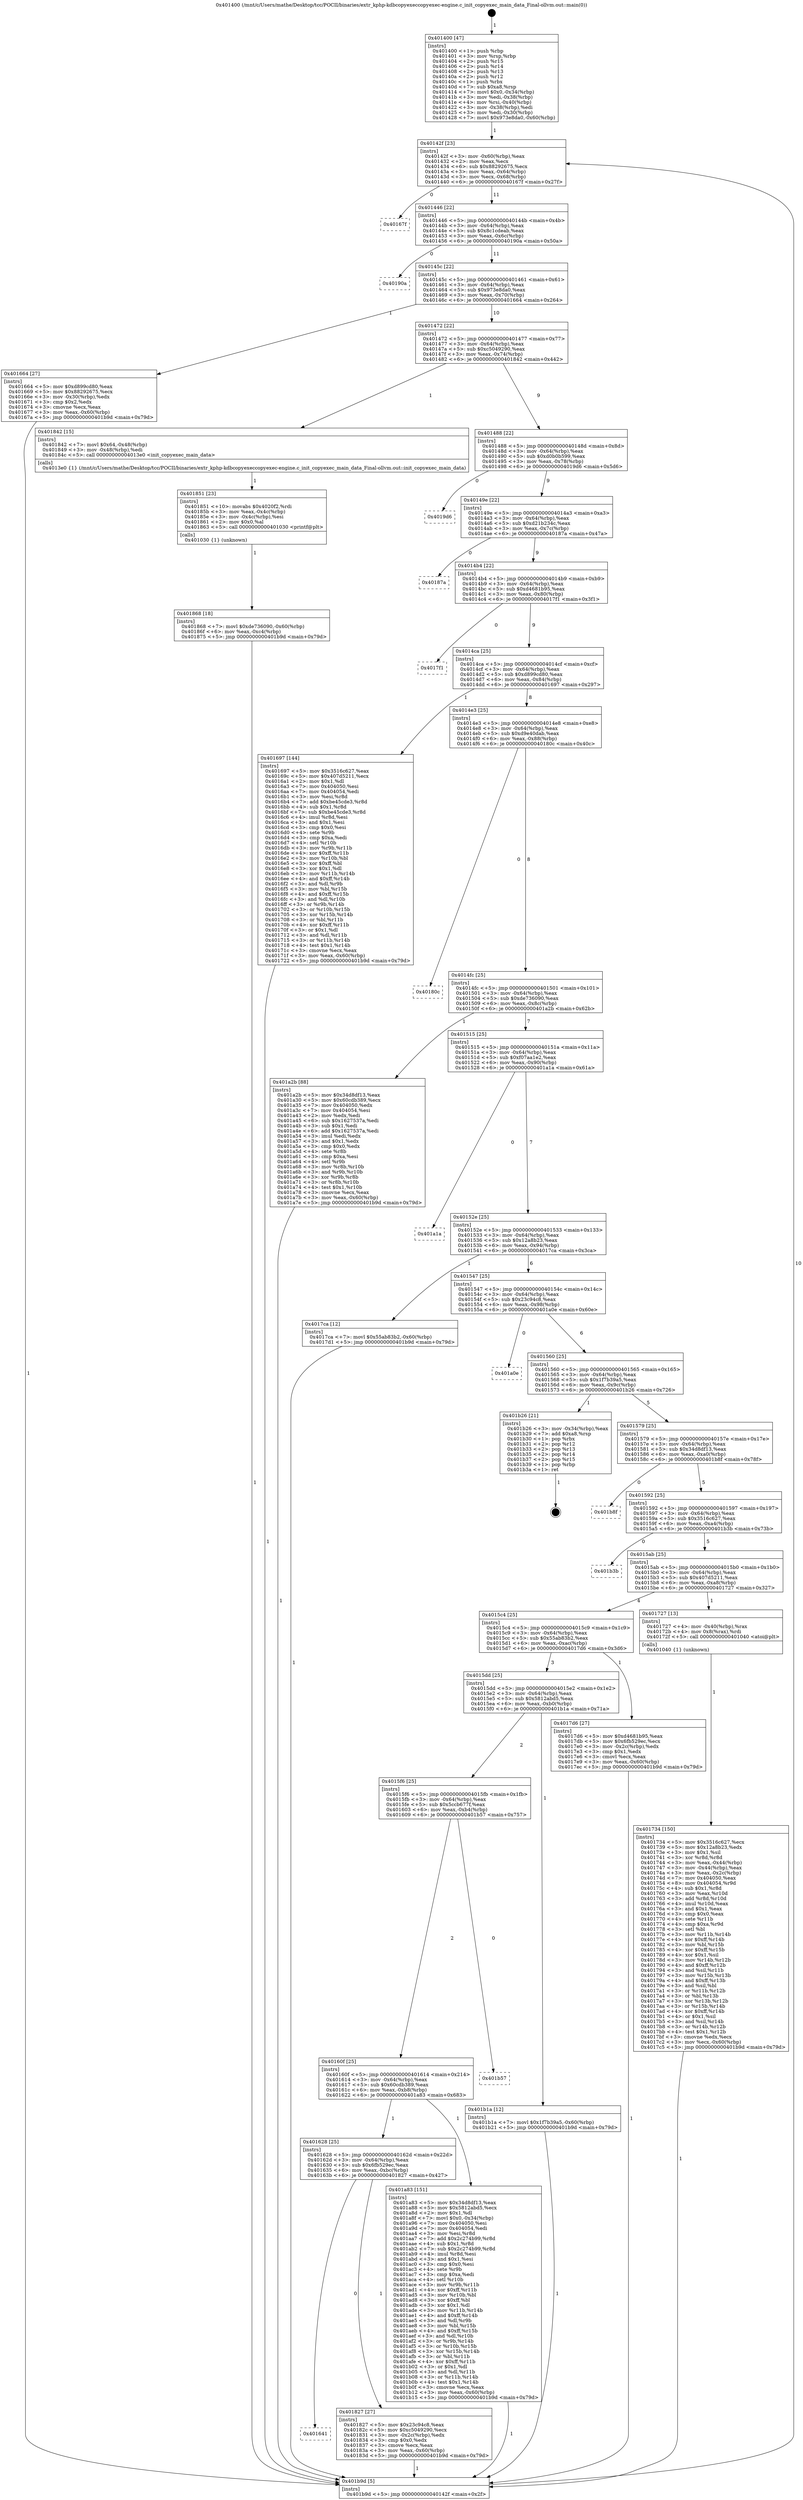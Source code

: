 digraph "0x401400" {
  label = "0x401400 (/mnt/c/Users/mathe/Desktop/tcc/POCII/binaries/extr_kphp-kdbcopyexeccopyexec-engine.c_init_copyexec_main_data_Final-ollvm.out::main(0))"
  labelloc = "t"
  node[shape=record]

  Entry [label="",width=0.3,height=0.3,shape=circle,fillcolor=black,style=filled]
  "0x40142f" [label="{
     0x40142f [23]\l
     | [instrs]\l
     &nbsp;&nbsp;0x40142f \<+3\>: mov -0x60(%rbp),%eax\l
     &nbsp;&nbsp;0x401432 \<+2\>: mov %eax,%ecx\l
     &nbsp;&nbsp;0x401434 \<+6\>: sub $0x88292675,%ecx\l
     &nbsp;&nbsp;0x40143a \<+3\>: mov %eax,-0x64(%rbp)\l
     &nbsp;&nbsp;0x40143d \<+3\>: mov %ecx,-0x68(%rbp)\l
     &nbsp;&nbsp;0x401440 \<+6\>: je 000000000040167f \<main+0x27f\>\l
  }"]
  "0x40167f" [label="{
     0x40167f\l
  }", style=dashed]
  "0x401446" [label="{
     0x401446 [22]\l
     | [instrs]\l
     &nbsp;&nbsp;0x401446 \<+5\>: jmp 000000000040144b \<main+0x4b\>\l
     &nbsp;&nbsp;0x40144b \<+3\>: mov -0x64(%rbp),%eax\l
     &nbsp;&nbsp;0x40144e \<+5\>: sub $0x8c1cdeab,%eax\l
     &nbsp;&nbsp;0x401453 \<+3\>: mov %eax,-0x6c(%rbp)\l
     &nbsp;&nbsp;0x401456 \<+6\>: je 000000000040190a \<main+0x50a\>\l
  }"]
  Exit [label="",width=0.3,height=0.3,shape=circle,fillcolor=black,style=filled,peripheries=2]
  "0x40190a" [label="{
     0x40190a\l
  }", style=dashed]
  "0x40145c" [label="{
     0x40145c [22]\l
     | [instrs]\l
     &nbsp;&nbsp;0x40145c \<+5\>: jmp 0000000000401461 \<main+0x61\>\l
     &nbsp;&nbsp;0x401461 \<+3\>: mov -0x64(%rbp),%eax\l
     &nbsp;&nbsp;0x401464 \<+5\>: sub $0x973e8da0,%eax\l
     &nbsp;&nbsp;0x401469 \<+3\>: mov %eax,-0x70(%rbp)\l
     &nbsp;&nbsp;0x40146c \<+6\>: je 0000000000401664 \<main+0x264\>\l
  }"]
  "0x401868" [label="{
     0x401868 [18]\l
     | [instrs]\l
     &nbsp;&nbsp;0x401868 \<+7\>: movl $0xde736090,-0x60(%rbp)\l
     &nbsp;&nbsp;0x40186f \<+6\>: mov %eax,-0xc4(%rbp)\l
     &nbsp;&nbsp;0x401875 \<+5\>: jmp 0000000000401b9d \<main+0x79d\>\l
  }"]
  "0x401664" [label="{
     0x401664 [27]\l
     | [instrs]\l
     &nbsp;&nbsp;0x401664 \<+5\>: mov $0xd899cd80,%eax\l
     &nbsp;&nbsp;0x401669 \<+5\>: mov $0x88292675,%ecx\l
     &nbsp;&nbsp;0x40166e \<+3\>: mov -0x30(%rbp),%edx\l
     &nbsp;&nbsp;0x401671 \<+3\>: cmp $0x2,%edx\l
     &nbsp;&nbsp;0x401674 \<+3\>: cmovne %ecx,%eax\l
     &nbsp;&nbsp;0x401677 \<+3\>: mov %eax,-0x60(%rbp)\l
     &nbsp;&nbsp;0x40167a \<+5\>: jmp 0000000000401b9d \<main+0x79d\>\l
  }"]
  "0x401472" [label="{
     0x401472 [22]\l
     | [instrs]\l
     &nbsp;&nbsp;0x401472 \<+5\>: jmp 0000000000401477 \<main+0x77\>\l
     &nbsp;&nbsp;0x401477 \<+3\>: mov -0x64(%rbp),%eax\l
     &nbsp;&nbsp;0x40147a \<+5\>: sub $0xc5049290,%eax\l
     &nbsp;&nbsp;0x40147f \<+3\>: mov %eax,-0x74(%rbp)\l
     &nbsp;&nbsp;0x401482 \<+6\>: je 0000000000401842 \<main+0x442\>\l
  }"]
  "0x401b9d" [label="{
     0x401b9d [5]\l
     | [instrs]\l
     &nbsp;&nbsp;0x401b9d \<+5\>: jmp 000000000040142f \<main+0x2f\>\l
  }"]
  "0x401400" [label="{
     0x401400 [47]\l
     | [instrs]\l
     &nbsp;&nbsp;0x401400 \<+1\>: push %rbp\l
     &nbsp;&nbsp;0x401401 \<+3\>: mov %rsp,%rbp\l
     &nbsp;&nbsp;0x401404 \<+2\>: push %r15\l
     &nbsp;&nbsp;0x401406 \<+2\>: push %r14\l
     &nbsp;&nbsp;0x401408 \<+2\>: push %r13\l
     &nbsp;&nbsp;0x40140a \<+2\>: push %r12\l
     &nbsp;&nbsp;0x40140c \<+1\>: push %rbx\l
     &nbsp;&nbsp;0x40140d \<+7\>: sub $0xa8,%rsp\l
     &nbsp;&nbsp;0x401414 \<+7\>: movl $0x0,-0x34(%rbp)\l
     &nbsp;&nbsp;0x40141b \<+3\>: mov %edi,-0x38(%rbp)\l
     &nbsp;&nbsp;0x40141e \<+4\>: mov %rsi,-0x40(%rbp)\l
     &nbsp;&nbsp;0x401422 \<+3\>: mov -0x38(%rbp),%edi\l
     &nbsp;&nbsp;0x401425 \<+3\>: mov %edi,-0x30(%rbp)\l
     &nbsp;&nbsp;0x401428 \<+7\>: movl $0x973e8da0,-0x60(%rbp)\l
  }"]
  "0x401851" [label="{
     0x401851 [23]\l
     | [instrs]\l
     &nbsp;&nbsp;0x401851 \<+10\>: movabs $0x4020f2,%rdi\l
     &nbsp;&nbsp;0x40185b \<+3\>: mov %eax,-0x4c(%rbp)\l
     &nbsp;&nbsp;0x40185e \<+3\>: mov -0x4c(%rbp),%esi\l
     &nbsp;&nbsp;0x401861 \<+2\>: mov $0x0,%al\l
     &nbsp;&nbsp;0x401863 \<+5\>: call 0000000000401030 \<printf@plt\>\l
     | [calls]\l
     &nbsp;&nbsp;0x401030 \{1\} (unknown)\l
  }"]
  "0x401842" [label="{
     0x401842 [15]\l
     | [instrs]\l
     &nbsp;&nbsp;0x401842 \<+7\>: movl $0x64,-0x48(%rbp)\l
     &nbsp;&nbsp;0x401849 \<+3\>: mov -0x48(%rbp),%edi\l
     &nbsp;&nbsp;0x40184c \<+5\>: call 00000000004013e0 \<init_copyexec_main_data\>\l
     | [calls]\l
     &nbsp;&nbsp;0x4013e0 \{1\} (/mnt/c/Users/mathe/Desktop/tcc/POCII/binaries/extr_kphp-kdbcopyexeccopyexec-engine.c_init_copyexec_main_data_Final-ollvm.out::init_copyexec_main_data)\l
  }"]
  "0x401488" [label="{
     0x401488 [22]\l
     | [instrs]\l
     &nbsp;&nbsp;0x401488 \<+5\>: jmp 000000000040148d \<main+0x8d\>\l
     &nbsp;&nbsp;0x40148d \<+3\>: mov -0x64(%rbp),%eax\l
     &nbsp;&nbsp;0x401490 \<+5\>: sub $0xd0b0b599,%eax\l
     &nbsp;&nbsp;0x401495 \<+3\>: mov %eax,-0x78(%rbp)\l
     &nbsp;&nbsp;0x401498 \<+6\>: je 00000000004019d6 \<main+0x5d6\>\l
  }"]
  "0x401641" [label="{
     0x401641\l
  }", style=dashed]
  "0x4019d6" [label="{
     0x4019d6\l
  }", style=dashed]
  "0x40149e" [label="{
     0x40149e [22]\l
     | [instrs]\l
     &nbsp;&nbsp;0x40149e \<+5\>: jmp 00000000004014a3 \<main+0xa3\>\l
     &nbsp;&nbsp;0x4014a3 \<+3\>: mov -0x64(%rbp),%eax\l
     &nbsp;&nbsp;0x4014a6 \<+5\>: sub $0xd21b234c,%eax\l
     &nbsp;&nbsp;0x4014ab \<+3\>: mov %eax,-0x7c(%rbp)\l
     &nbsp;&nbsp;0x4014ae \<+6\>: je 000000000040187a \<main+0x47a\>\l
  }"]
  "0x401827" [label="{
     0x401827 [27]\l
     | [instrs]\l
     &nbsp;&nbsp;0x401827 \<+5\>: mov $0x23c94c8,%eax\l
     &nbsp;&nbsp;0x40182c \<+5\>: mov $0xc5049290,%ecx\l
     &nbsp;&nbsp;0x401831 \<+3\>: mov -0x2c(%rbp),%edx\l
     &nbsp;&nbsp;0x401834 \<+3\>: cmp $0x0,%edx\l
     &nbsp;&nbsp;0x401837 \<+3\>: cmove %ecx,%eax\l
     &nbsp;&nbsp;0x40183a \<+3\>: mov %eax,-0x60(%rbp)\l
     &nbsp;&nbsp;0x40183d \<+5\>: jmp 0000000000401b9d \<main+0x79d\>\l
  }"]
  "0x40187a" [label="{
     0x40187a\l
  }", style=dashed]
  "0x4014b4" [label="{
     0x4014b4 [22]\l
     | [instrs]\l
     &nbsp;&nbsp;0x4014b4 \<+5\>: jmp 00000000004014b9 \<main+0xb9\>\l
     &nbsp;&nbsp;0x4014b9 \<+3\>: mov -0x64(%rbp),%eax\l
     &nbsp;&nbsp;0x4014bc \<+5\>: sub $0xd4681b95,%eax\l
     &nbsp;&nbsp;0x4014c1 \<+3\>: mov %eax,-0x80(%rbp)\l
     &nbsp;&nbsp;0x4014c4 \<+6\>: je 00000000004017f1 \<main+0x3f1\>\l
  }"]
  "0x401628" [label="{
     0x401628 [25]\l
     | [instrs]\l
     &nbsp;&nbsp;0x401628 \<+5\>: jmp 000000000040162d \<main+0x22d\>\l
     &nbsp;&nbsp;0x40162d \<+3\>: mov -0x64(%rbp),%eax\l
     &nbsp;&nbsp;0x401630 \<+5\>: sub $0x6fb529ec,%eax\l
     &nbsp;&nbsp;0x401635 \<+6\>: mov %eax,-0xbc(%rbp)\l
     &nbsp;&nbsp;0x40163b \<+6\>: je 0000000000401827 \<main+0x427\>\l
  }"]
  "0x4017f1" [label="{
     0x4017f1\l
  }", style=dashed]
  "0x4014ca" [label="{
     0x4014ca [25]\l
     | [instrs]\l
     &nbsp;&nbsp;0x4014ca \<+5\>: jmp 00000000004014cf \<main+0xcf\>\l
     &nbsp;&nbsp;0x4014cf \<+3\>: mov -0x64(%rbp),%eax\l
     &nbsp;&nbsp;0x4014d2 \<+5\>: sub $0xd899cd80,%eax\l
     &nbsp;&nbsp;0x4014d7 \<+6\>: mov %eax,-0x84(%rbp)\l
     &nbsp;&nbsp;0x4014dd \<+6\>: je 0000000000401697 \<main+0x297\>\l
  }"]
  "0x401a83" [label="{
     0x401a83 [151]\l
     | [instrs]\l
     &nbsp;&nbsp;0x401a83 \<+5\>: mov $0x34d8df13,%eax\l
     &nbsp;&nbsp;0x401a88 \<+5\>: mov $0x5812abd5,%ecx\l
     &nbsp;&nbsp;0x401a8d \<+2\>: mov $0x1,%dl\l
     &nbsp;&nbsp;0x401a8f \<+7\>: movl $0x0,-0x34(%rbp)\l
     &nbsp;&nbsp;0x401a96 \<+7\>: mov 0x404050,%esi\l
     &nbsp;&nbsp;0x401a9d \<+7\>: mov 0x404054,%edi\l
     &nbsp;&nbsp;0x401aa4 \<+3\>: mov %esi,%r8d\l
     &nbsp;&nbsp;0x401aa7 \<+7\>: add $0x2c274b99,%r8d\l
     &nbsp;&nbsp;0x401aae \<+4\>: sub $0x1,%r8d\l
     &nbsp;&nbsp;0x401ab2 \<+7\>: sub $0x2c274b99,%r8d\l
     &nbsp;&nbsp;0x401ab9 \<+4\>: imul %r8d,%esi\l
     &nbsp;&nbsp;0x401abd \<+3\>: and $0x1,%esi\l
     &nbsp;&nbsp;0x401ac0 \<+3\>: cmp $0x0,%esi\l
     &nbsp;&nbsp;0x401ac3 \<+4\>: sete %r9b\l
     &nbsp;&nbsp;0x401ac7 \<+3\>: cmp $0xa,%edi\l
     &nbsp;&nbsp;0x401aca \<+4\>: setl %r10b\l
     &nbsp;&nbsp;0x401ace \<+3\>: mov %r9b,%r11b\l
     &nbsp;&nbsp;0x401ad1 \<+4\>: xor $0xff,%r11b\l
     &nbsp;&nbsp;0x401ad5 \<+3\>: mov %r10b,%bl\l
     &nbsp;&nbsp;0x401ad8 \<+3\>: xor $0xff,%bl\l
     &nbsp;&nbsp;0x401adb \<+3\>: xor $0x1,%dl\l
     &nbsp;&nbsp;0x401ade \<+3\>: mov %r11b,%r14b\l
     &nbsp;&nbsp;0x401ae1 \<+4\>: and $0xff,%r14b\l
     &nbsp;&nbsp;0x401ae5 \<+3\>: and %dl,%r9b\l
     &nbsp;&nbsp;0x401ae8 \<+3\>: mov %bl,%r15b\l
     &nbsp;&nbsp;0x401aeb \<+4\>: and $0xff,%r15b\l
     &nbsp;&nbsp;0x401aef \<+3\>: and %dl,%r10b\l
     &nbsp;&nbsp;0x401af2 \<+3\>: or %r9b,%r14b\l
     &nbsp;&nbsp;0x401af5 \<+3\>: or %r10b,%r15b\l
     &nbsp;&nbsp;0x401af8 \<+3\>: xor %r15b,%r14b\l
     &nbsp;&nbsp;0x401afb \<+3\>: or %bl,%r11b\l
     &nbsp;&nbsp;0x401afe \<+4\>: xor $0xff,%r11b\l
     &nbsp;&nbsp;0x401b02 \<+3\>: or $0x1,%dl\l
     &nbsp;&nbsp;0x401b05 \<+3\>: and %dl,%r11b\l
     &nbsp;&nbsp;0x401b08 \<+3\>: or %r11b,%r14b\l
     &nbsp;&nbsp;0x401b0b \<+4\>: test $0x1,%r14b\l
     &nbsp;&nbsp;0x401b0f \<+3\>: cmovne %ecx,%eax\l
     &nbsp;&nbsp;0x401b12 \<+3\>: mov %eax,-0x60(%rbp)\l
     &nbsp;&nbsp;0x401b15 \<+5\>: jmp 0000000000401b9d \<main+0x79d\>\l
  }"]
  "0x401697" [label="{
     0x401697 [144]\l
     | [instrs]\l
     &nbsp;&nbsp;0x401697 \<+5\>: mov $0x3516c627,%eax\l
     &nbsp;&nbsp;0x40169c \<+5\>: mov $0x407d5211,%ecx\l
     &nbsp;&nbsp;0x4016a1 \<+2\>: mov $0x1,%dl\l
     &nbsp;&nbsp;0x4016a3 \<+7\>: mov 0x404050,%esi\l
     &nbsp;&nbsp;0x4016aa \<+7\>: mov 0x404054,%edi\l
     &nbsp;&nbsp;0x4016b1 \<+3\>: mov %esi,%r8d\l
     &nbsp;&nbsp;0x4016b4 \<+7\>: add $0xbe45cde3,%r8d\l
     &nbsp;&nbsp;0x4016bb \<+4\>: sub $0x1,%r8d\l
     &nbsp;&nbsp;0x4016bf \<+7\>: sub $0xbe45cde3,%r8d\l
     &nbsp;&nbsp;0x4016c6 \<+4\>: imul %r8d,%esi\l
     &nbsp;&nbsp;0x4016ca \<+3\>: and $0x1,%esi\l
     &nbsp;&nbsp;0x4016cd \<+3\>: cmp $0x0,%esi\l
     &nbsp;&nbsp;0x4016d0 \<+4\>: sete %r9b\l
     &nbsp;&nbsp;0x4016d4 \<+3\>: cmp $0xa,%edi\l
     &nbsp;&nbsp;0x4016d7 \<+4\>: setl %r10b\l
     &nbsp;&nbsp;0x4016db \<+3\>: mov %r9b,%r11b\l
     &nbsp;&nbsp;0x4016de \<+4\>: xor $0xff,%r11b\l
     &nbsp;&nbsp;0x4016e2 \<+3\>: mov %r10b,%bl\l
     &nbsp;&nbsp;0x4016e5 \<+3\>: xor $0xff,%bl\l
     &nbsp;&nbsp;0x4016e8 \<+3\>: xor $0x1,%dl\l
     &nbsp;&nbsp;0x4016eb \<+3\>: mov %r11b,%r14b\l
     &nbsp;&nbsp;0x4016ee \<+4\>: and $0xff,%r14b\l
     &nbsp;&nbsp;0x4016f2 \<+3\>: and %dl,%r9b\l
     &nbsp;&nbsp;0x4016f5 \<+3\>: mov %bl,%r15b\l
     &nbsp;&nbsp;0x4016f8 \<+4\>: and $0xff,%r15b\l
     &nbsp;&nbsp;0x4016fc \<+3\>: and %dl,%r10b\l
     &nbsp;&nbsp;0x4016ff \<+3\>: or %r9b,%r14b\l
     &nbsp;&nbsp;0x401702 \<+3\>: or %r10b,%r15b\l
     &nbsp;&nbsp;0x401705 \<+3\>: xor %r15b,%r14b\l
     &nbsp;&nbsp;0x401708 \<+3\>: or %bl,%r11b\l
     &nbsp;&nbsp;0x40170b \<+4\>: xor $0xff,%r11b\l
     &nbsp;&nbsp;0x40170f \<+3\>: or $0x1,%dl\l
     &nbsp;&nbsp;0x401712 \<+3\>: and %dl,%r11b\l
     &nbsp;&nbsp;0x401715 \<+3\>: or %r11b,%r14b\l
     &nbsp;&nbsp;0x401718 \<+4\>: test $0x1,%r14b\l
     &nbsp;&nbsp;0x40171c \<+3\>: cmovne %ecx,%eax\l
     &nbsp;&nbsp;0x40171f \<+3\>: mov %eax,-0x60(%rbp)\l
     &nbsp;&nbsp;0x401722 \<+5\>: jmp 0000000000401b9d \<main+0x79d\>\l
  }"]
  "0x4014e3" [label="{
     0x4014e3 [25]\l
     | [instrs]\l
     &nbsp;&nbsp;0x4014e3 \<+5\>: jmp 00000000004014e8 \<main+0xe8\>\l
     &nbsp;&nbsp;0x4014e8 \<+3\>: mov -0x64(%rbp),%eax\l
     &nbsp;&nbsp;0x4014eb \<+5\>: sub $0xd9e40dab,%eax\l
     &nbsp;&nbsp;0x4014f0 \<+6\>: mov %eax,-0x88(%rbp)\l
     &nbsp;&nbsp;0x4014f6 \<+6\>: je 000000000040180c \<main+0x40c\>\l
  }"]
  "0x40160f" [label="{
     0x40160f [25]\l
     | [instrs]\l
     &nbsp;&nbsp;0x40160f \<+5\>: jmp 0000000000401614 \<main+0x214\>\l
     &nbsp;&nbsp;0x401614 \<+3\>: mov -0x64(%rbp),%eax\l
     &nbsp;&nbsp;0x401617 \<+5\>: sub $0x60cdb389,%eax\l
     &nbsp;&nbsp;0x40161c \<+6\>: mov %eax,-0xb8(%rbp)\l
     &nbsp;&nbsp;0x401622 \<+6\>: je 0000000000401a83 \<main+0x683\>\l
  }"]
  "0x40180c" [label="{
     0x40180c\l
  }", style=dashed]
  "0x4014fc" [label="{
     0x4014fc [25]\l
     | [instrs]\l
     &nbsp;&nbsp;0x4014fc \<+5\>: jmp 0000000000401501 \<main+0x101\>\l
     &nbsp;&nbsp;0x401501 \<+3\>: mov -0x64(%rbp),%eax\l
     &nbsp;&nbsp;0x401504 \<+5\>: sub $0xde736090,%eax\l
     &nbsp;&nbsp;0x401509 \<+6\>: mov %eax,-0x8c(%rbp)\l
     &nbsp;&nbsp;0x40150f \<+6\>: je 0000000000401a2b \<main+0x62b\>\l
  }"]
  "0x401b57" [label="{
     0x401b57\l
  }", style=dashed]
  "0x401a2b" [label="{
     0x401a2b [88]\l
     | [instrs]\l
     &nbsp;&nbsp;0x401a2b \<+5\>: mov $0x34d8df13,%eax\l
     &nbsp;&nbsp;0x401a30 \<+5\>: mov $0x60cdb389,%ecx\l
     &nbsp;&nbsp;0x401a35 \<+7\>: mov 0x404050,%edx\l
     &nbsp;&nbsp;0x401a3c \<+7\>: mov 0x404054,%esi\l
     &nbsp;&nbsp;0x401a43 \<+2\>: mov %edx,%edi\l
     &nbsp;&nbsp;0x401a45 \<+6\>: sub $0x1627537a,%edi\l
     &nbsp;&nbsp;0x401a4b \<+3\>: sub $0x1,%edi\l
     &nbsp;&nbsp;0x401a4e \<+6\>: add $0x1627537a,%edi\l
     &nbsp;&nbsp;0x401a54 \<+3\>: imul %edi,%edx\l
     &nbsp;&nbsp;0x401a57 \<+3\>: and $0x1,%edx\l
     &nbsp;&nbsp;0x401a5a \<+3\>: cmp $0x0,%edx\l
     &nbsp;&nbsp;0x401a5d \<+4\>: sete %r8b\l
     &nbsp;&nbsp;0x401a61 \<+3\>: cmp $0xa,%esi\l
     &nbsp;&nbsp;0x401a64 \<+4\>: setl %r9b\l
     &nbsp;&nbsp;0x401a68 \<+3\>: mov %r8b,%r10b\l
     &nbsp;&nbsp;0x401a6b \<+3\>: and %r9b,%r10b\l
     &nbsp;&nbsp;0x401a6e \<+3\>: xor %r9b,%r8b\l
     &nbsp;&nbsp;0x401a71 \<+3\>: or %r8b,%r10b\l
     &nbsp;&nbsp;0x401a74 \<+4\>: test $0x1,%r10b\l
     &nbsp;&nbsp;0x401a78 \<+3\>: cmovne %ecx,%eax\l
     &nbsp;&nbsp;0x401a7b \<+3\>: mov %eax,-0x60(%rbp)\l
     &nbsp;&nbsp;0x401a7e \<+5\>: jmp 0000000000401b9d \<main+0x79d\>\l
  }"]
  "0x401515" [label="{
     0x401515 [25]\l
     | [instrs]\l
     &nbsp;&nbsp;0x401515 \<+5\>: jmp 000000000040151a \<main+0x11a\>\l
     &nbsp;&nbsp;0x40151a \<+3\>: mov -0x64(%rbp),%eax\l
     &nbsp;&nbsp;0x40151d \<+5\>: sub $0xf07aa1e2,%eax\l
     &nbsp;&nbsp;0x401522 \<+6\>: mov %eax,-0x90(%rbp)\l
     &nbsp;&nbsp;0x401528 \<+6\>: je 0000000000401a1a \<main+0x61a\>\l
  }"]
  "0x4015f6" [label="{
     0x4015f6 [25]\l
     | [instrs]\l
     &nbsp;&nbsp;0x4015f6 \<+5\>: jmp 00000000004015fb \<main+0x1fb\>\l
     &nbsp;&nbsp;0x4015fb \<+3\>: mov -0x64(%rbp),%eax\l
     &nbsp;&nbsp;0x4015fe \<+5\>: sub $0x5ccb677f,%eax\l
     &nbsp;&nbsp;0x401603 \<+6\>: mov %eax,-0xb4(%rbp)\l
     &nbsp;&nbsp;0x401609 \<+6\>: je 0000000000401b57 \<main+0x757\>\l
  }"]
  "0x401a1a" [label="{
     0x401a1a\l
  }", style=dashed]
  "0x40152e" [label="{
     0x40152e [25]\l
     | [instrs]\l
     &nbsp;&nbsp;0x40152e \<+5\>: jmp 0000000000401533 \<main+0x133\>\l
     &nbsp;&nbsp;0x401533 \<+3\>: mov -0x64(%rbp),%eax\l
     &nbsp;&nbsp;0x401536 \<+5\>: sub $0x12a8b23,%eax\l
     &nbsp;&nbsp;0x40153b \<+6\>: mov %eax,-0x94(%rbp)\l
     &nbsp;&nbsp;0x401541 \<+6\>: je 00000000004017ca \<main+0x3ca\>\l
  }"]
  "0x401b1a" [label="{
     0x401b1a [12]\l
     | [instrs]\l
     &nbsp;&nbsp;0x401b1a \<+7\>: movl $0x1f7b39a5,-0x60(%rbp)\l
     &nbsp;&nbsp;0x401b21 \<+5\>: jmp 0000000000401b9d \<main+0x79d\>\l
  }"]
  "0x4017ca" [label="{
     0x4017ca [12]\l
     | [instrs]\l
     &nbsp;&nbsp;0x4017ca \<+7\>: movl $0x55ab83b2,-0x60(%rbp)\l
     &nbsp;&nbsp;0x4017d1 \<+5\>: jmp 0000000000401b9d \<main+0x79d\>\l
  }"]
  "0x401547" [label="{
     0x401547 [25]\l
     | [instrs]\l
     &nbsp;&nbsp;0x401547 \<+5\>: jmp 000000000040154c \<main+0x14c\>\l
     &nbsp;&nbsp;0x40154c \<+3\>: mov -0x64(%rbp),%eax\l
     &nbsp;&nbsp;0x40154f \<+5\>: sub $0x23c94c8,%eax\l
     &nbsp;&nbsp;0x401554 \<+6\>: mov %eax,-0x98(%rbp)\l
     &nbsp;&nbsp;0x40155a \<+6\>: je 0000000000401a0e \<main+0x60e\>\l
  }"]
  "0x4015dd" [label="{
     0x4015dd [25]\l
     | [instrs]\l
     &nbsp;&nbsp;0x4015dd \<+5\>: jmp 00000000004015e2 \<main+0x1e2\>\l
     &nbsp;&nbsp;0x4015e2 \<+3\>: mov -0x64(%rbp),%eax\l
     &nbsp;&nbsp;0x4015e5 \<+5\>: sub $0x5812abd5,%eax\l
     &nbsp;&nbsp;0x4015ea \<+6\>: mov %eax,-0xb0(%rbp)\l
     &nbsp;&nbsp;0x4015f0 \<+6\>: je 0000000000401b1a \<main+0x71a\>\l
  }"]
  "0x401a0e" [label="{
     0x401a0e\l
  }", style=dashed]
  "0x401560" [label="{
     0x401560 [25]\l
     | [instrs]\l
     &nbsp;&nbsp;0x401560 \<+5\>: jmp 0000000000401565 \<main+0x165\>\l
     &nbsp;&nbsp;0x401565 \<+3\>: mov -0x64(%rbp),%eax\l
     &nbsp;&nbsp;0x401568 \<+5\>: sub $0x1f7b39a5,%eax\l
     &nbsp;&nbsp;0x40156d \<+6\>: mov %eax,-0x9c(%rbp)\l
     &nbsp;&nbsp;0x401573 \<+6\>: je 0000000000401b26 \<main+0x726\>\l
  }"]
  "0x4017d6" [label="{
     0x4017d6 [27]\l
     | [instrs]\l
     &nbsp;&nbsp;0x4017d6 \<+5\>: mov $0xd4681b95,%eax\l
     &nbsp;&nbsp;0x4017db \<+5\>: mov $0x6fb529ec,%ecx\l
     &nbsp;&nbsp;0x4017e0 \<+3\>: mov -0x2c(%rbp),%edx\l
     &nbsp;&nbsp;0x4017e3 \<+3\>: cmp $0x1,%edx\l
     &nbsp;&nbsp;0x4017e6 \<+3\>: cmovl %ecx,%eax\l
     &nbsp;&nbsp;0x4017e9 \<+3\>: mov %eax,-0x60(%rbp)\l
     &nbsp;&nbsp;0x4017ec \<+5\>: jmp 0000000000401b9d \<main+0x79d\>\l
  }"]
  "0x401b26" [label="{
     0x401b26 [21]\l
     | [instrs]\l
     &nbsp;&nbsp;0x401b26 \<+3\>: mov -0x34(%rbp),%eax\l
     &nbsp;&nbsp;0x401b29 \<+7\>: add $0xa8,%rsp\l
     &nbsp;&nbsp;0x401b30 \<+1\>: pop %rbx\l
     &nbsp;&nbsp;0x401b31 \<+2\>: pop %r12\l
     &nbsp;&nbsp;0x401b33 \<+2\>: pop %r13\l
     &nbsp;&nbsp;0x401b35 \<+2\>: pop %r14\l
     &nbsp;&nbsp;0x401b37 \<+2\>: pop %r15\l
     &nbsp;&nbsp;0x401b39 \<+1\>: pop %rbp\l
     &nbsp;&nbsp;0x401b3a \<+1\>: ret\l
  }"]
  "0x401579" [label="{
     0x401579 [25]\l
     | [instrs]\l
     &nbsp;&nbsp;0x401579 \<+5\>: jmp 000000000040157e \<main+0x17e\>\l
     &nbsp;&nbsp;0x40157e \<+3\>: mov -0x64(%rbp),%eax\l
     &nbsp;&nbsp;0x401581 \<+5\>: sub $0x34d8df13,%eax\l
     &nbsp;&nbsp;0x401586 \<+6\>: mov %eax,-0xa0(%rbp)\l
     &nbsp;&nbsp;0x40158c \<+6\>: je 0000000000401b8f \<main+0x78f\>\l
  }"]
  "0x401734" [label="{
     0x401734 [150]\l
     | [instrs]\l
     &nbsp;&nbsp;0x401734 \<+5\>: mov $0x3516c627,%ecx\l
     &nbsp;&nbsp;0x401739 \<+5\>: mov $0x12a8b23,%edx\l
     &nbsp;&nbsp;0x40173e \<+3\>: mov $0x1,%sil\l
     &nbsp;&nbsp;0x401741 \<+3\>: xor %r8d,%r8d\l
     &nbsp;&nbsp;0x401744 \<+3\>: mov %eax,-0x44(%rbp)\l
     &nbsp;&nbsp;0x401747 \<+3\>: mov -0x44(%rbp),%eax\l
     &nbsp;&nbsp;0x40174a \<+3\>: mov %eax,-0x2c(%rbp)\l
     &nbsp;&nbsp;0x40174d \<+7\>: mov 0x404050,%eax\l
     &nbsp;&nbsp;0x401754 \<+8\>: mov 0x404054,%r9d\l
     &nbsp;&nbsp;0x40175c \<+4\>: sub $0x1,%r8d\l
     &nbsp;&nbsp;0x401760 \<+3\>: mov %eax,%r10d\l
     &nbsp;&nbsp;0x401763 \<+3\>: add %r8d,%r10d\l
     &nbsp;&nbsp;0x401766 \<+4\>: imul %r10d,%eax\l
     &nbsp;&nbsp;0x40176a \<+3\>: and $0x1,%eax\l
     &nbsp;&nbsp;0x40176d \<+3\>: cmp $0x0,%eax\l
     &nbsp;&nbsp;0x401770 \<+4\>: sete %r11b\l
     &nbsp;&nbsp;0x401774 \<+4\>: cmp $0xa,%r9d\l
     &nbsp;&nbsp;0x401778 \<+3\>: setl %bl\l
     &nbsp;&nbsp;0x40177b \<+3\>: mov %r11b,%r14b\l
     &nbsp;&nbsp;0x40177e \<+4\>: xor $0xff,%r14b\l
     &nbsp;&nbsp;0x401782 \<+3\>: mov %bl,%r15b\l
     &nbsp;&nbsp;0x401785 \<+4\>: xor $0xff,%r15b\l
     &nbsp;&nbsp;0x401789 \<+4\>: xor $0x1,%sil\l
     &nbsp;&nbsp;0x40178d \<+3\>: mov %r14b,%r12b\l
     &nbsp;&nbsp;0x401790 \<+4\>: and $0xff,%r12b\l
     &nbsp;&nbsp;0x401794 \<+3\>: and %sil,%r11b\l
     &nbsp;&nbsp;0x401797 \<+3\>: mov %r15b,%r13b\l
     &nbsp;&nbsp;0x40179a \<+4\>: and $0xff,%r13b\l
     &nbsp;&nbsp;0x40179e \<+3\>: and %sil,%bl\l
     &nbsp;&nbsp;0x4017a1 \<+3\>: or %r11b,%r12b\l
     &nbsp;&nbsp;0x4017a4 \<+3\>: or %bl,%r13b\l
     &nbsp;&nbsp;0x4017a7 \<+3\>: xor %r13b,%r12b\l
     &nbsp;&nbsp;0x4017aa \<+3\>: or %r15b,%r14b\l
     &nbsp;&nbsp;0x4017ad \<+4\>: xor $0xff,%r14b\l
     &nbsp;&nbsp;0x4017b1 \<+4\>: or $0x1,%sil\l
     &nbsp;&nbsp;0x4017b5 \<+3\>: and %sil,%r14b\l
     &nbsp;&nbsp;0x4017b8 \<+3\>: or %r14b,%r12b\l
     &nbsp;&nbsp;0x4017bb \<+4\>: test $0x1,%r12b\l
     &nbsp;&nbsp;0x4017bf \<+3\>: cmovne %edx,%ecx\l
     &nbsp;&nbsp;0x4017c2 \<+3\>: mov %ecx,-0x60(%rbp)\l
     &nbsp;&nbsp;0x4017c5 \<+5\>: jmp 0000000000401b9d \<main+0x79d\>\l
  }"]
  "0x401b8f" [label="{
     0x401b8f\l
  }", style=dashed]
  "0x401592" [label="{
     0x401592 [25]\l
     | [instrs]\l
     &nbsp;&nbsp;0x401592 \<+5\>: jmp 0000000000401597 \<main+0x197\>\l
     &nbsp;&nbsp;0x401597 \<+3\>: mov -0x64(%rbp),%eax\l
     &nbsp;&nbsp;0x40159a \<+5\>: sub $0x3516c627,%eax\l
     &nbsp;&nbsp;0x40159f \<+6\>: mov %eax,-0xa4(%rbp)\l
     &nbsp;&nbsp;0x4015a5 \<+6\>: je 0000000000401b3b \<main+0x73b\>\l
  }"]
  "0x4015c4" [label="{
     0x4015c4 [25]\l
     | [instrs]\l
     &nbsp;&nbsp;0x4015c4 \<+5\>: jmp 00000000004015c9 \<main+0x1c9\>\l
     &nbsp;&nbsp;0x4015c9 \<+3\>: mov -0x64(%rbp),%eax\l
     &nbsp;&nbsp;0x4015cc \<+5\>: sub $0x55ab83b2,%eax\l
     &nbsp;&nbsp;0x4015d1 \<+6\>: mov %eax,-0xac(%rbp)\l
     &nbsp;&nbsp;0x4015d7 \<+6\>: je 00000000004017d6 \<main+0x3d6\>\l
  }"]
  "0x401b3b" [label="{
     0x401b3b\l
  }", style=dashed]
  "0x4015ab" [label="{
     0x4015ab [25]\l
     | [instrs]\l
     &nbsp;&nbsp;0x4015ab \<+5\>: jmp 00000000004015b0 \<main+0x1b0\>\l
     &nbsp;&nbsp;0x4015b0 \<+3\>: mov -0x64(%rbp),%eax\l
     &nbsp;&nbsp;0x4015b3 \<+5\>: sub $0x407d5211,%eax\l
     &nbsp;&nbsp;0x4015b8 \<+6\>: mov %eax,-0xa8(%rbp)\l
     &nbsp;&nbsp;0x4015be \<+6\>: je 0000000000401727 \<main+0x327\>\l
  }"]
  "0x401727" [label="{
     0x401727 [13]\l
     | [instrs]\l
     &nbsp;&nbsp;0x401727 \<+4\>: mov -0x40(%rbp),%rax\l
     &nbsp;&nbsp;0x40172b \<+4\>: mov 0x8(%rax),%rdi\l
     &nbsp;&nbsp;0x40172f \<+5\>: call 0000000000401040 \<atoi@plt\>\l
     | [calls]\l
     &nbsp;&nbsp;0x401040 \{1\} (unknown)\l
  }"]
  Entry -> "0x401400" [label=" 1"]
  "0x40142f" -> "0x40167f" [label=" 0"]
  "0x40142f" -> "0x401446" [label=" 11"]
  "0x401b26" -> Exit [label=" 1"]
  "0x401446" -> "0x40190a" [label=" 0"]
  "0x401446" -> "0x40145c" [label=" 11"]
  "0x401b1a" -> "0x401b9d" [label=" 1"]
  "0x40145c" -> "0x401664" [label=" 1"]
  "0x40145c" -> "0x401472" [label=" 10"]
  "0x401664" -> "0x401b9d" [label=" 1"]
  "0x401400" -> "0x40142f" [label=" 1"]
  "0x401b9d" -> "0x40142f" [label=" 10"]
  "0x401a83" -> "0x401b9d" [label=" 1"]
  "0x401472" -> "0x401842" [label=" 1"]
  "0x401472" -> "0x401488" [label=" 9"]
  "0x401a2b" -> "0x401b9d" [label=" 1"]
  "0x401488" -> "0x4019d6" [label=" 0"]
  "0x401488" -> "0x40149e" [label=" 9"]
  "0x401868" -> "0x401b9d" [label=" 1"]
  "0x40149e" -> "0x40187a" [label=" 0"]
  "0x40149e" -> "0x4014b4" [label=" 9"]
  "0x401851" -> "0x401868" [label=" 1"]
  "0x4014b4" -> "0x4017f1" [label=" 0"]
  "0x4014b4" -> "0x4014ca" [label=" 9"]
  "0x401827" -> "0x401b9d" [label=" 1"]
  "0x4014ca" -> "0x401697" [label=" 1"]
  "0x4014ca" -> "0x4014e3" [label=" 8"]
  "0x401697" -> "0x401b9d" [label=" 1"]
  "0x401628" -> "0x401641" [label=" 0"]
  "0x4014e3" -> "0x40180c" [label=" 0"]
  "0x4014e3" -> "0x4014fc" [label=" 8"]
  "0x401842" -> "0x401851" [label=" 1"]
  "0x4014fc" -> "0x401a2b" [label=" 1"]
  "0x4014fc" -> "0x401515" [label=" 7"]
  "0x40160f" -> "0x401628" [label=" 1"]
  "0x401515" -> "0x401a1a" [label=" 0"]
  "0x401515" -> "0x40152e" [label=" 7"]
  "0x401628" -> "0x401827" [label=" 1"]
  "0x40152e" -> "0x4017ca" [label=" 1"]
  "0x40152e" -> "0x401547" [label=" 6"]
  "0x4015f6" -> "0x40160f" [label=" 2"]
  "0x401547" -> "0x401a0e" [label=" 0"]
  "0x401547" -> "0x401560" [label=" 6"]
  "0x40160f" -> "0x401a83" [label=" 1"]
  "0x401560" -> "0x401b26" [label=" 1"]
  "0x401560" -> "0x401579" [label=" 5"]
  "0x4015dd" -> "0x4015f6" [label=" 2"]
  "0x401579" -> "0x401b8f" [label=" 0"]
  "0x401579" -> "0x401592" [label=" 5"]
  "0x4015f6" -> "0x401b57" [label=" 0"]
  "0x401592" -> "0x401b3b" [label=" 0"]
  "0x401592" -> "0x4015ab" [label=" 5"]
  "0x4017d6" -> "0x401b9d" [label=" 1"]
  "0x4015ab" -> "0x401727" [label=" 1"]
  "0x4015ab" -> "0x4015c4" [label=" 4"]
  "0x401727" -> "0x401734" [label=" 1"]
  "0x401734" -> "0x401b9d" [label=" 1"]
  "0x4017ca" -> "0x401b9d" [label=" 1"]
  "0x4015dd" -> "0x401b1a" [label=" 1"]
  "0x4015c4" -> "0x4017d6" [label=" 1"]
  "0x4015c4" -> "0x4015dd" [label=" 3"]
}
